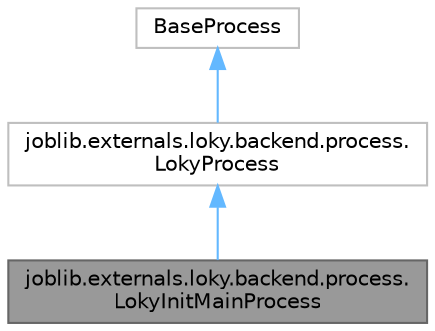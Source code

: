 digraph "joblib.externals.loky.backend.process.LokyInitMainProcess"
{
 // LATEX_PDF_SIZE
  bgcolor="transparent";
  edge [fontname=Helvetica,fontsize=10,labelfontname=Helvetica,labelfontsize=10];
  node [fontname=Helvetica,fontsize=10,shape=box,height=0.2,width=0.4];
  Node1 [id="Node000001",label="joblib.externals.loky.backend.process.\lLokyInitMainProcess",height=0.2,width=0.4,color="gray40", fillcolor="grey60", style="filled", fontcolor="black",tooltip=" "];
  Node2 -> Node1 [id="edge1_Node000001_Node000002",dir="back",color="steelblue1",style="solid",tooltip=" "];
  Node2 [id="Node000002",label="joblib.externals.loky.backend.process.\lLokyProcess",height=0.2,width=0.4,color="grey75", fillcolor="white", style="filled",URL="$da/d7f/classjoblib_1_1externals_1_1loky_1_1backend_1_1process_1_1LokyProcess.html",tooltip=" "];
  Node3 -> Node2 [id="edge2_Node000002_Node000003",dir="back",color="steelblue1",style="solid",tooltip=" "];
  Node3 [id="Node000003",label="BaseProcess",height=0.2,width=0.4,color="grey75", fillcolor="white", style="filled",URL="$db/dae/classBaseProcess.html",tooltip=" "];
}
